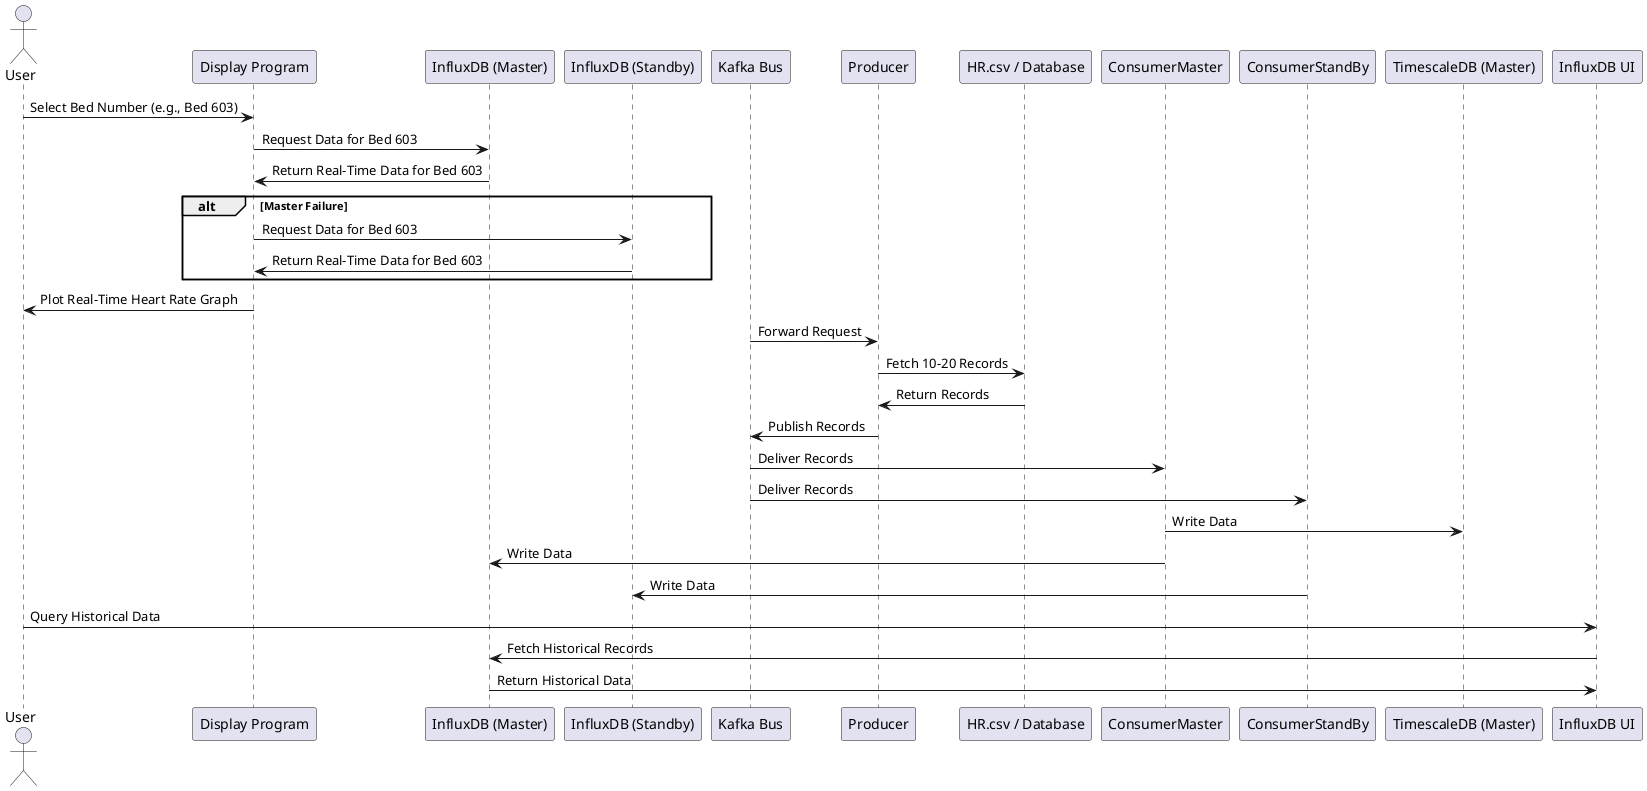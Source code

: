 
@startuml RealTimeHeartRateSystem

actor User

' User interacts with the Display Program
User -> "Display Program" : Select Bed Number (e.g., Bed 603)

' Display Program requests data for the specific Bed from the InfluxDB (Master)
"Display Program" -> "InfluxDB (Master)" : Request Data for Bed 603
"InfluxDB (Master)" -> "Display Program" : Return Real-Time Data for Bed 603

' In case of failure, Display Program requests data from the InfluxDB (Standby)
alt Master Failure
    "Display Program" -> "InfluxDB (Standby)" : Request Data for Bed 603
    "InfluxDB (Standby)" -> "Display Program" : Return Real-Time Data for Bed 603
end

' Display Program plots the real-time data for the User
"Display Program" -> User : Plot Real-Time Heart Rate Graph

' Kafka Bus forwards the request to the Producer
"Kafka Bus" -> "Producer" : Forward Request

' Producer fetches data from HR.csv or Database
"Producer" -> "HR.csv / Database" : Fetch 10-20 Records
"HR.csv / Database" -> "Producer" : Return Records

' Producer publishes the fetched data to Kafka
"Producer" -> "Kafka Bus" : Publish Records

' Kafka Bus forwards records to both ConsumerMaster and ConsumerStandBy
"Kafka Bus" -> "ConsumerMaster" : Deliver Records
"Kafka Bus" -> "ConsumerStandBy" : Deliver Records

' ConsumerMaster writes data to both TimescaleDB and InfluxDB
"ConsumerMaster" -> "TimescaleDB (Master)" : Write Data
"ConsumerMaster" -> "InfluxDB (Master)" : Write Data

' ConsumerStandBy writes data to InfluxDB Standby
"ConsumerStandBy" -> "InfluxDB (Standby)" : Write Data

' InfluxDB UI allows viewing historical data
User -> "InfluxDB UI" : Query Historical Data
"InfluxDB UI" -> "InfluxDB (Master)" : Fetch Historical Records
"InfluxDB (Master)" -> "InfluxDB UI" : Return Historical Data

@enduml

